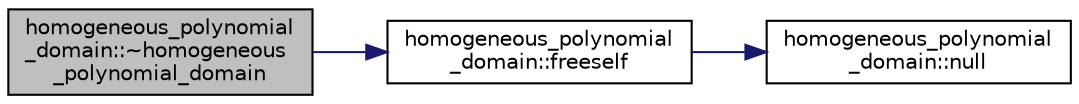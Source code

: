 digraph "homogeneous_polynomial_domain::~homogeneous_polynomial_domain"
{
  edge [fontname="Helvetica",fontsize="10",labelfontname="Helvetica",labelfontsize="10"];
  node [fontname="Helvetica",fontsize="10",shape=record];
  rankdir="LR";
  Node3 [label="homogeneous_polynomial\l_domain::~homogeneous\l_polynomial_domain",height=0.2,width=0.4,color="black", fillcolor="grey75", style="filled", fontcolor="black"];
  Node3 -> Node4 [color="midnightblue",fontsize="10",style="solid",fontname="Helvetica"];
  Node4 [label="homogeneous_polynomial\l_domain::freeself",height=0.2,width=0.4,color="black", fillcolor="white", style="filled",URL="$d2/da7/classhomogeneous__polynomial__domain.html#a9b1f3d170e1c7ad782a719fabcd9c6f0"];
  Node4 -> Node5 [color="midnightblue",fontsize="10",style="solid",fontname="Helvetica"];
  Node5 [label="homogeneous_polynomial\l_domain::null",height=0.2,width=0.4,color="black", fillcolor="white", style="filled",URL="$d2/da7/classhomogeneous__polynomial__domain.html#ad9c36b66de4aade20063cf9f6f764507"];
}
